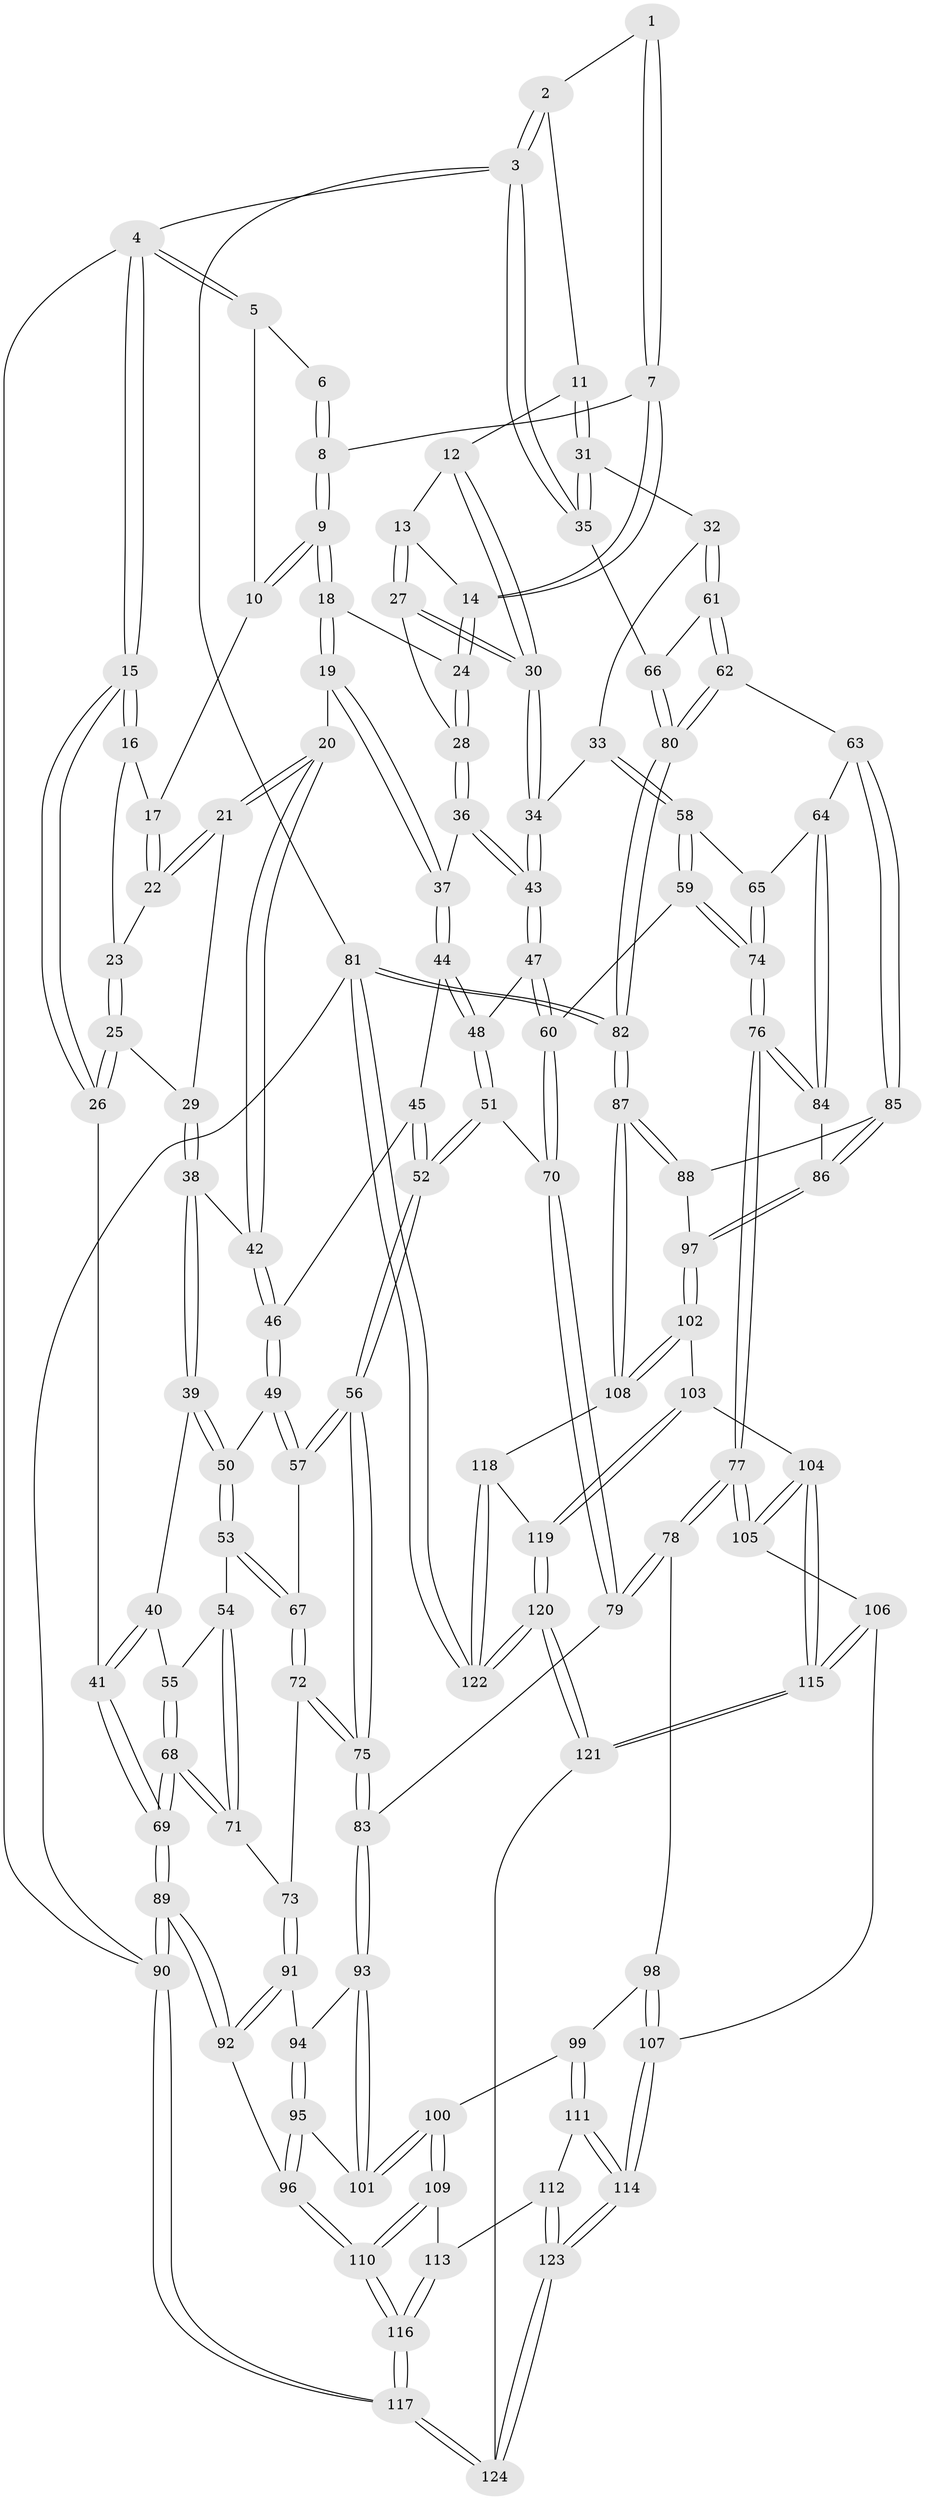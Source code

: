 // coarse degree distribution, {3: 0.12162162162162163, 5: 0.3108108108108108, 6: 0.08108108108108109, 4: 0.4864864864864865}
// Generated by graph-tools (version 1.1) at 2025/24/03/03/25 07:24:38]
// undirected, 124 vertices, 307 edges
graph export_dot {
graph [start="1"]
  node [color=gray90,style=filled];
  1 [pos="+0.6001212174403537+0"];
  2 [pos="+0.8919130238051663+0"];
  3 [pos="+1+0"];
  4 [pos="+0+0"];
  5 [pos="+0.30322164278191754+0"];
  6 [pos="+0.37986109423945613+0"];
  7 [pos="+0.5552395804570774+0.10530753571705506"];
  8 [pos="+0.43967337733684914+0.07092857195425308"];
  9 [pos="+0.37607351067291567+0.1433057678065371"];
  10 [pos="+0.2659120168890666+0.010312213047170221"];
  11 [pos="+0.7714783700474239+0.13221083608792636"];
  12 [pos="+0.7650221680787148+0.13572479372444843"];
  13 [pos="+0.5855059648205786+0.1456715547670585"];
  14 [pos="+0.5672665005470319+0.1421687231701571"];
  15 [pos="+0+0"];
  16 [pos="+0.08477896436246864+0.09942274960634775"];
  17 [pos="+0.2552174934578576+0.02399732636665005"];
  18 [pos="+0.3814788558751789+0.1991626083760809"];
  19 [pos="+0.34188164129271004+0.2678707495888428"];
  20 [pos="+0.31184540960547585+0.26897042333136045"];
  21 [pos="+0.26777764930116066+0.23969899477252984"];
  22 [pos="+0.2269057263343801+0.1802116185127922"];
  23 [pos="+0.09985341143058282+0.1608062803213071"];
  24 [pos="+0.5436884488100123+0.17095389747657688"];
  25 [pos="+0.0763703196392005+0.21669406571132072"];
  26 [pos="+0+0.2579902357279909"];
  27 [pos="+0.668895077086434+0.3092339744496343"];
  28 [pos="+0.5439096640867674+0.2664805984101922"];
  29 [pos="+0.10357673956400117+0.28152889808723075"];
  30 [pos="+0.6754720715252377+0.31390799486632287"];
  31 [pos="+0.8899580777222544+0.2612946736186234"];
  32 [pos="+0.7990952876796455+0.4061977397105217"];
  33 [pos="+0.7689679796346623+0.4077834549444594"];
  34 [pos="+0.6875225808594191+0.3623150898994326"];
  35 [pos="+1+0.2416085781165616"];
  36 [pos="+0.5000930390778326+0.32555062806519103"];
  37 [pos="+0.34732976562395385+0.27411602918797917"];
  38 [pos="+0.09577041953304195+0.3629899077559659"];
  39 [pos="+0.06940726898866861+0.385053559606278"];
  40 [pos="+0.00845377861158667+0.40395210649422547"];
  41 [pos="+0+0.3910822371404157"];
  42 [pos="+0.2156166954390111+0.38310387082045927"];
  43 [pos="+0.5399987524847019+0.4346501181005478"];
  44 [pos="+0.37292955357624813+0.41281937031630583"];
  45 [pos="+0.3438450999621139+0.43394223498527057"];
  46 [pos="+0.23888273721159098+0.4510762715854871"];
  47 [pos="+0.5347077890899191+0.4470354040890762"];
  48 [pos="+0.4114688461448287+0.43890226040342917"];
  49 [pos="+0.23658315346594444+0.4635022288984636"];
  50 [pos="+0.13515453576717956+0.4932177392319227"];
  51 [pos="+0.38068876291539755+0.5394444552227631"];
  52 [pos="+0.32713217848277254+0.5753793353350215"];
  53 [pos="+0.12596893933924969+0.5301391166439735"];
  54 [pos="+0.08366868095129426+0.5370430078154628"];
  55 [pos="+0.05198734902300685+0.5192119813735221"];
  56 [pos="+0.31074617277946603+0.5936867240244721"];
  57 [pos="+0.2439432050085248+0.4895823915969414"];
  58 [pos="+0.7095180250213774+0.5136652816528439"];
  59 [pos="+0.6147288116216323+0.5409388434049279"];
  60 [pos="+0.5409571644110456+0.4885781702120933"];
  61 [pos="+0.8388650098494603+0.44634495020982873"];
  62 [pos="+0.8834155793359766+0.5314272320545425"];
  63 [pos="+0.8710228415323124+0.5793760219629339"];
  64 [pos="+0.7780850915449754+0.5855329571891007"];
  65 [pos="+0.7331214826559294+0.563663800623735"];
  66 [pos="+1+0.32778812086311504"];
  67 [pos="+0.152657009702993+0.5652024330928451"];
  68 [pos="+0+0.6343849160499672"];
  69 [pos="+0+0.6795193326266799"];
  70 [pos="+0.5011304043262071+0.5431013450385392"];
  71 [pos="+0.05489792922960401+0.6302431013803655"];
  72 [pos="+0.16512285773754967+0.611916579190616"];
  73 [pos="+0.11015308467729441+0.651236167988678"];
  74 [pos="+0.6437862378553304+0.7062686222799484"];
  75 [pos="+0.304690385957784+0.6404306133231183"];
  76 [pos="+0.6422192285171019+0.7316900962308397"];
  77 [pos="+0.6271417405164087+0.7476062915546189"];
  78 [pos="+0.5445913852406111+0.7164725540287528"];
  79 [pos="+0.4827454838298597+0.645235512055968"];
  80 [pos="+1+0.4777014026969011"];
  81 [pos="+1+1"];
  82 [pos="+1+0.7776545590452908"];
  83 [pos="+0.3091208668341698+0.6506081483316971"];
  84 [pos="+0.7158302367391588+0.7175007151457058"];
  85 [pos="+0.8794986153591536+0.6166287623393482"];
  86 [pos="+0.7534175160655924+0.7187351854435903"];
  87 [pos="+1+0.7789012313043341"];
  88 [pos="+0.915768574352889+0.656631951196613"];
  89 [pos="+0+0.7458488802394421"];
  90 [pos="+0+1"];
  91 [pos="+0.11270176677383906+0.6734553129505298"];
  92 [pos="+0.0849442959861826+0.8116003274796395"];
  93 [pos="+0.2999745458425117+0.7247074472125976"];
  94 [pos="+0.15698589450154088+0.6973996295421583"];
  95 [pos="+0.19031953493330514+0.7912554913473957"];
  96 [pos="+0.11925621100056859+0.8382789076093122"];
  97 [pos="+0.841463034630163+0.7792844135053865"];
  98 [pos="+0.4410166684248076+0.7723950011034781"];
  99 [pos="+0.33625356286780794+0.7801429089983666"];
  100 [pos="+0.3309686704990423+0.7758633645623771"];
  101 [pos="+0.2999593418229197+0.7321996318838615"];
  102 [pos="+0.8774254885900469+0.8546127492600681"];
  103 [pos="+0.8613413043480099+0.8668291250124674"];
  104 [pos="+0.7422540503899201+0.8917838475085537"];
  105 [pos="+0.6277063043930501+0.770727603106748"];
  106 [pos="+0.5941859969200562+0.824724917846161"];
  107 [pos="+0.4972778972791798+0.9234312819438416"];
  108 [pos="+0.9603064742538135+0.8569346615268966"];
  109 [pos="+0.26420307640230917+0.8717716827021129"];
  110 [pos="+0.13638639212998682+0.9082294718122162"];
  111 [pos="+0.36201630100968635+0.8481680773163629"];
  112 [pos="+0.31053160149608655+0.9431779601599418"];
  113 [pos="+0.30440180397959643+0.947959248120599"];
  114 [pos="+0.4883532991777893+0.9375195872511751"];
  115 [pos="+0.6927946643279808+1"];
  116 [pos="+0.1386459097099518+1"];
  117 [pos="+0.11819603344580176+1"];
  118 [pos="+0.9490743421162456+0.9253986918776441"];
  119 [pos="+0.8402966302672942+1"];
  120 [pos="+0.7793455805062923+1"];
  121 [pos="+0.6773291599085685+1"];
  122 [pos="+1+1"];
  123 [pos="+0.48699465433622247+0.9642369977436966"];
  124 [pos="+0.5261154637742238+1"];
  1 -- 2;
  1 -- 7;
  1 -- 7;
  2 -- 3;
  2 -- 3;
  2 -- 11;
  3 -- 4;
  3 -- 35;
  3 -- 35;
  3 -- 81;
  4 -- 5;
  4 -- 5;
  4 -- 15;
  4 -- 15;
  4 -- 90;
  5 -- 6;
  5 -- 10;
  6 -- 8;
  6 -- 8;
  7 -- 8;
  7 -- 14;
  7 -- 14;
  8 -- 9;
  8 -- 9;
  9 -- 10;
  9 -- 10;
  9 -- 18;
  9 -- 18;
  10 -- 17;
  11 -- 12;
  11 -- 31;
  11 -- 31;
  12 -- 13;
  12 -- 30;
  12 -- 30;
  13 -- 14;
  13 -- 27;
  13 -- 27;
  14 -- 24;
  14 -- 24;
  15 -- 16;
  15 -- 16;
  15 -- 26;
  15 -- 26;
  16 -- 17;
  16 -- 23;
  17 -- 22;
  17 -- 22;
  18 -- 19;
  18 -- 19;
  18 -- 24;
  19 -- 20;
  19 -- 37;
  19 -- 37;
  20 -- 21;
  20 -- 21;
  20 -- 42;
  20 -- 42;
  21 -- 22;
  21 -- 22;
  21 -- 29;
  22 -- 23;
  23 -- 25;
  23 -- 25;
  24 -- 28;
  24 -- 28;
  25 -- 26;
  25 -- 26;
  25 -- 29;
  26 -- 41;
  27 -- 28;
  27 -- 30;
  27 -- 30;
  28 -- 36;
  28 -- 36;
  29 -- 38;
  29 -- 38;
  30 -- 34;
  30 -- 34;
  31 -- 32;
  31 -- 35;
  31 -- 35;
  32 -- 33;
  32 -- 61;
  32 -- 61;
  33 -- 34;
  33 -- 58;
  33 -- 58;
  34 -- 43;
  34 -- 43;
  35 -- 66;
  36 -- 37;
  36 -- 43;
  36 -- 43;
  37 -- 44;
  37 -- 44;
  38 -- 39;
  38 -- 39;
  38 -- 42;
  39 -- 40;
  39 -- 50;
  39 -- 50;
  40 -- 41;
  40 -- 41;
  40 -- 55;
  41 -- 69;
  41 -- 69;
  42 -- 46;
  42 -- 46;
  43 -- 47;
  43 -- 47;
  44 -- 45;
  44 -- 48;
  44 -- 48;
  45 -- 46;
  45 -- 52;
  45 -- 52;
  46 -- 49;
  46 -- 49;
  47 -- 48;
  47 -- 60;
  47 -- 60;
  48 -- 51;
  48 -- 51;
  49 -- 50;
  49 -- 57;
  49 -- 57;
  50 -- 53;
  50 -- 53;
  51 -- 52;
  51 -- 52;
  51 -- 70;
  52 -- 56;
  52 -- 56;
  53 -- 54;
  53 -- 67;
  53 -- 67;
  54 -- 55;
  54 -- 71;
  54 -- 71;
  55 -- 68;
  55 -- 68;
  56 -- 57;
  56 -- 57;
  56 -- 75;
  56 -- 75;
  57 -- 67;
  58 -- 59;
  58 -- 59;
  58 -- 65;
  59 -- 60;
  59 -- 74;
  59 -- 74;
  60 -- 70;
  60 -- 70;
  61 -- 62;
  61 -- 62;
  61 -- 66;
  62 -- 63;
  62 -- 80;
  62 -- 80;
  63 -- 64;
  63 -- 85;
  63 -- 85;
  64 -- 65;
  64 -- 84;
  64 -- 84;
  65 -- 74;
  65 -- 74;
  66 -- 80;
  66 -- 80;
  67 -- 72;
  67 -- 72;
  68 -- 69;
  68 -- 69;
  68 -- 71;
  68 -- 71;
  69 -- 89;
  69 -- 89;
  70 -- 79;
  70 -- 79;
  71 -- 73;
  72 -- 73;
  72 -- 75;
  72 -- 75;
  73 -- 91;
  73 -- 91;
  74 -- 76;
  74 -- 76;
  75 -- 83;
  75 -- 83;
  76 -- 77;
  76 -- 77;
  76 -- 84;
  76 -- 84;
  77 -- 78;
  77 -- 78;
  77 -- 105;
  77 -- 105;
  78 -- 79;
  78 -- 79;
  78 -- 98;
  79 -- 83;
  80 -- 82;
  80 -- 82;
  81 -- 82;
  81 -- 82;
  81 -- 122;
  81 -- 122;
  81 -- 90;
  82 -- 87;
  82 -- 87;
  83 -- 93;
  83 -- 93;
  84 -- 86;
  85 -- 86;
  85 -- 86;
  85 -- 88;
  86 -- 97;
  86 -- 97;
  87 -- 88;
  87 -- 88;
  87 -- 108;
  87 -- 108;
  88 -- 97;
  89 -- 90;
  89 -- 90;
  89 -- 92;
  89 -- 92;
  90 -- 117;
  90 -- 117;
  91 -- 92;
  91 -- 92;
  91 -- 94;
  92 -- 96;
  93 -- 94;
  93 -- 101;
  93 -- 101;
  94 -- 95;
  94 -- 95;
  95 -- 96;
  95 -- 96;
  95 -- 101;
  96 -- 110;
  96 -- 110;
  97 -- 102;
  97 -- 102;
  98 -- 99;
  98 -- 107;
  98 -- 107;
  99 -- 100;
  99 -- 111;
  99 -- 111;
  100 -- 101;
  100 -- 101;
  100 -- 109;
  100 -- 109;
  102 -- 103;
  102 -- 108;
  102 -- 108;
  103 -- 104;
  103 -- 119;
  103 -- 119;
  104 -- 105;
  104 -- 105;
  104 -- 115;
  104 -- 115;
  105 -- 106;
  106 -- 107;
  106 -- 115;
  106 -- 115;
  107 -- 114;
  107 -- 114;
  108 -- 118;
  109 -- 110;
  109 -- 110;
  109 -- 113;
  110 -- 116;
  110 -- 116;
  111 -- 112;
  111 -- 114;
  111 -- 114;
  112 -- 113;
  112 -- 123;
  112 -- 123;
  113 -- 116;
  113 -- 116;
  114 -- 123;
  114 -- 123;
  115 -- 121;
  115 -- 121;
  116 -- 117;
  116 -- 117;
  117 -- 124;
  117 -- 124;
  118 -- 119;
  118 -- 122;
  118 -- 122;
  119 -- 120;
  119 -- 120;
  120 -- 121;
  120 -- 121;
  120 -- 122;
  120 -- 122;
  121 -- 124;
  123 -- 124;
  123 -- 124;
}
